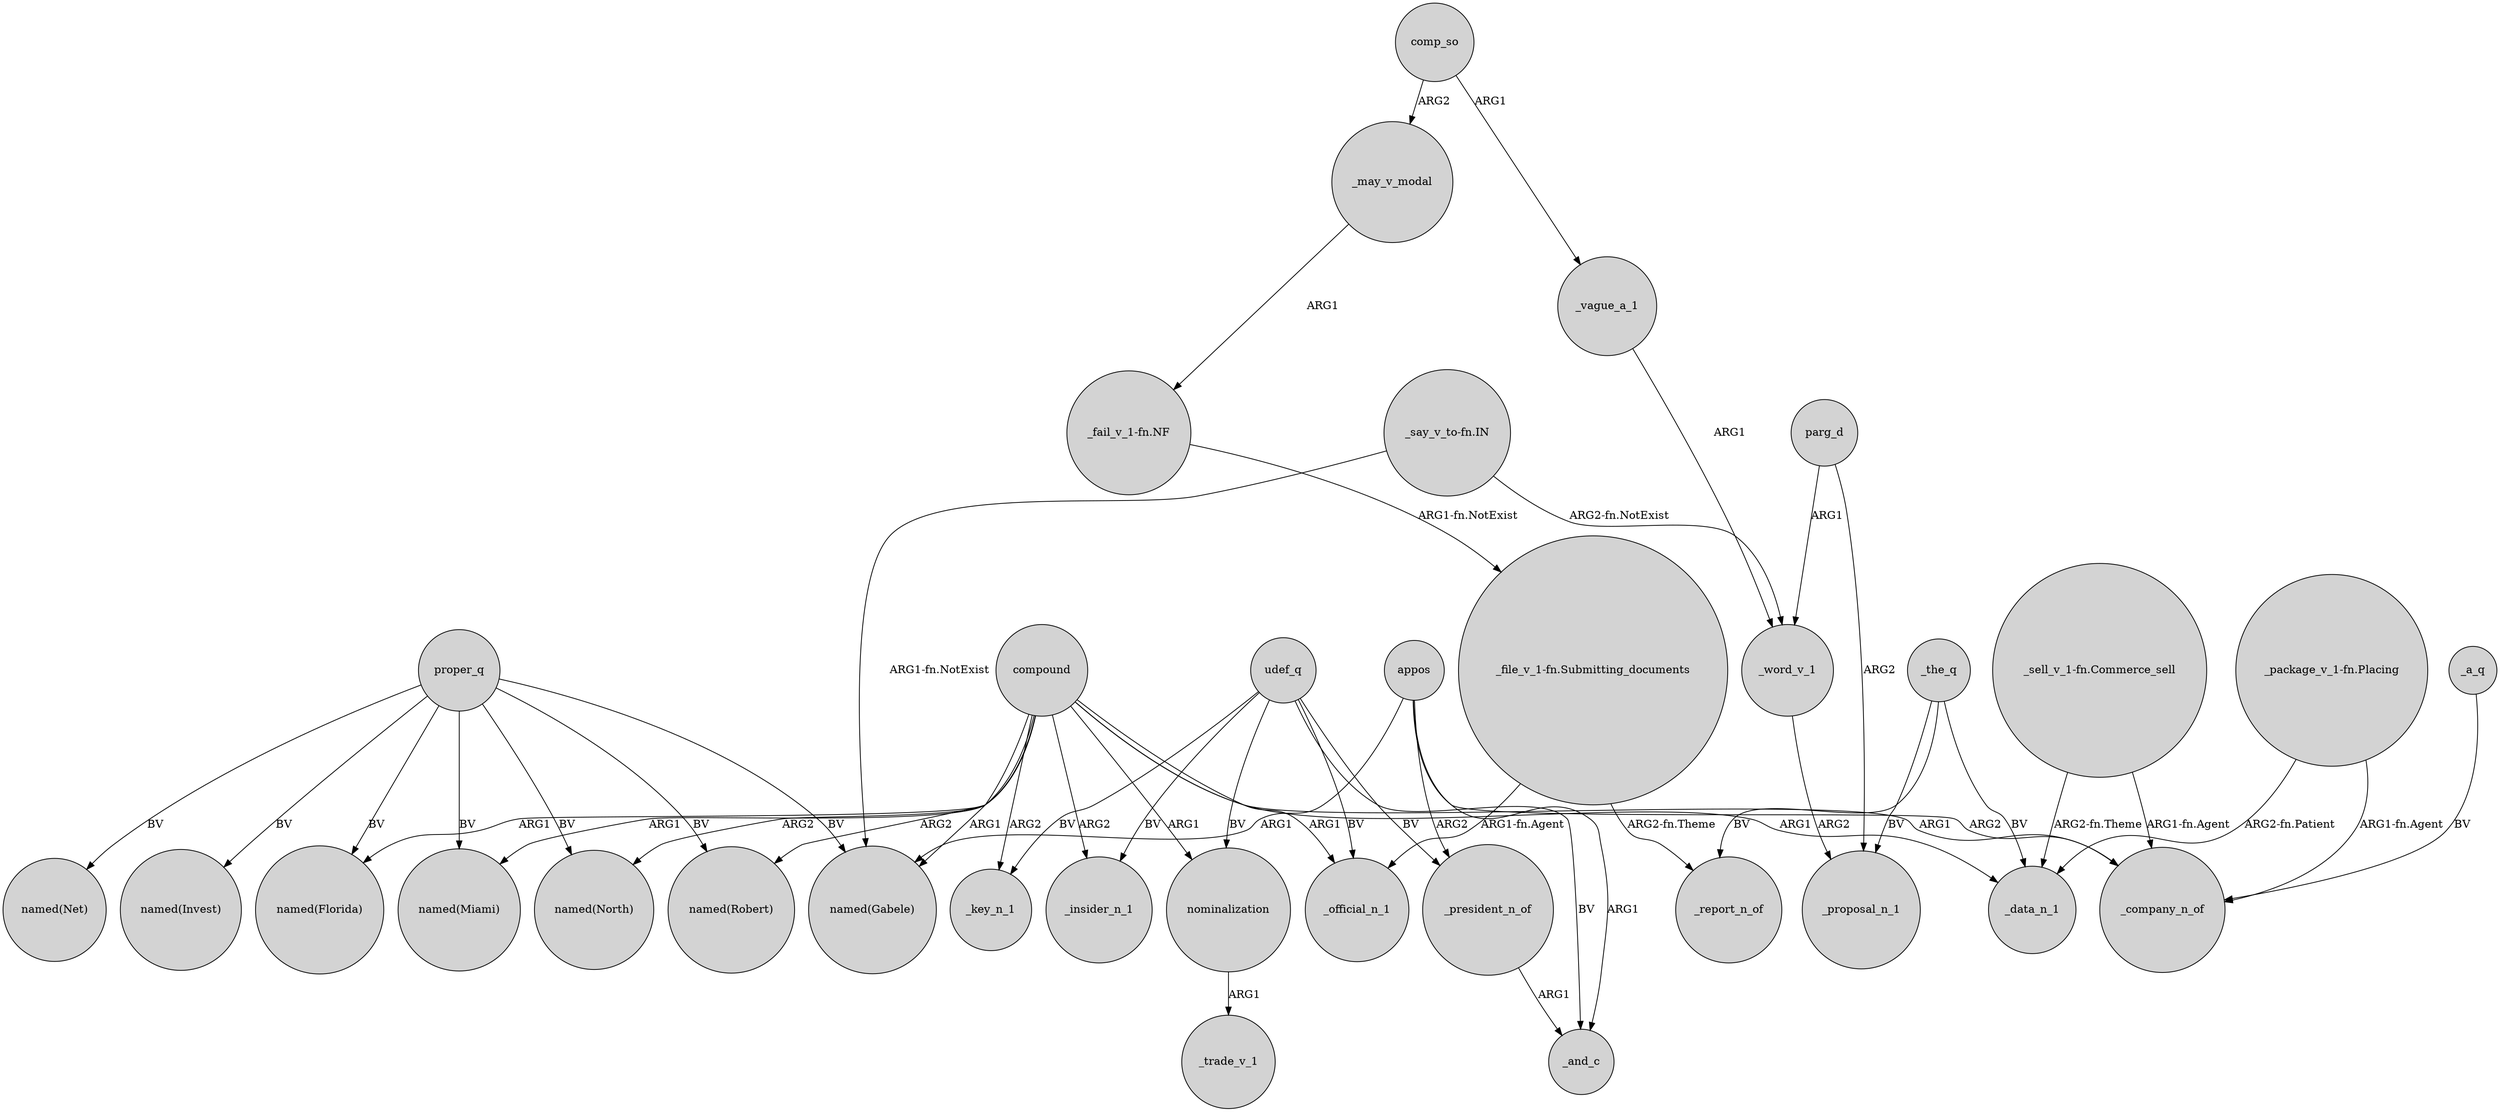 digraph {
	node [shape=circle style=filled]
	compound -> "named(North)" [label=ARG2]
	_the_q -> _proposal_n_1 [label=BV]
	compound -> _key_n_1 [label=ARG2]
	proper_q -> "named(North)" [label=BV]
	udef_q -> _key_n_1 [label=BV]
	comp_so -> _vague_a_1 [label=ARG1]
	appos -> _and_c [label=ARG1]
	proper_q -> "named(Florida)" [label=BV]
	"_package_v_1-fn.Placing" -> _data_n_1 [label="ARG2-fn.Patient"]
	"_file_v_1-fn.Submitting_documents" -> _report_n_of [label="ARG2-fn.Theme"]
	compound -> "named(Robert)" [label=ARG2]
	"_package_v_1-fn.Placing" -> _company_n_of [label="ARG1-fn.Agent"]
	compound -> _insider_n_1 [label=ARG2]
	udef_q -> _insider_n_1 [label=BV]
	compound -> "named(Gabele)" [label=ARG1]
	nominalization -> _trade_v_1 [label=ARG1]
	_word_v_1 -> _proposal_n_1 [label=ARG2]
	proper_q -> "named(Miami)" [label=BV]
	comp_so -> _may_v_modal [label=ARG2]
	compound -> _data_n_1 [label=ARG1]
	proper_q -> "named(Net)" [label=BV]
	compound -> _company_n_of [label=ARG1]
	appos -> _president_n_of [label=ARG2]
	appos -> "named(Gabele)" [label=ARG1]
	"_say_v_to-fn.IN" -> "named(Gabele)" [label="ARG1-fn.NotExist"]
	udef_q -> _president_n_of [label=BV]
	udef_q -> _official_n_1 [label=BV]
	proper_q -> "named(Robert)" [label=BV]
	appos -> _company_n_of [label=ARG2]
	_the_q -> _report_n_of [label=BV]
	udef_q -> nominalization [label=BV]
	_a_q -> _company_n_of [label=BV]
	_vague_a_1 -> _word_v_1 [label=ARG1]
	_may_v_modal -> "_fail_v_1-fn.NF" [label=ARG1]
	proper_q -> "named(Gabele)" [label=BV]
	parg_d -> _proposal_n_1 [label=ARG2]
	compound -> _official_n_1 [label=ARG1]
	"_fail_v_1-fn.NF" -> "_file_v_1-fn.Submitting_documents" [label="ARG1-fn.NotExist"]
	compound -> "named(Miami)" [label=ARG1]
	compound -> "named(Florida)" [label=ARG1]
	proper_q -> "named(Invest)" [label=BV]
	parg_d -> _word_v_1 [label=ARG1]
	_president_n_of -> _and_c [label=ARG1]
	udef_q -> _and_c [label=BV]
	compound -> nominalization [label=ARG1]
	"_sell_v_1-fn.Commerce_sell" -> _company_n_of [label="ARG1-fn.Agent"]
	"_file_v_1-fn.Submitting_documents" -> _official_n_1 [label="ARG1-fn.Agent"]
	_the_q -> _data_n_1 [label=BV]
	"_sell_v_1-fn.Commerce_sell" -> _data_n_1 [label="ARG2-fn.Theme"]
	"_say_v_to-fn.IN" -> _word_v_1 [label="ARG2-fn.NotExist"]
}
